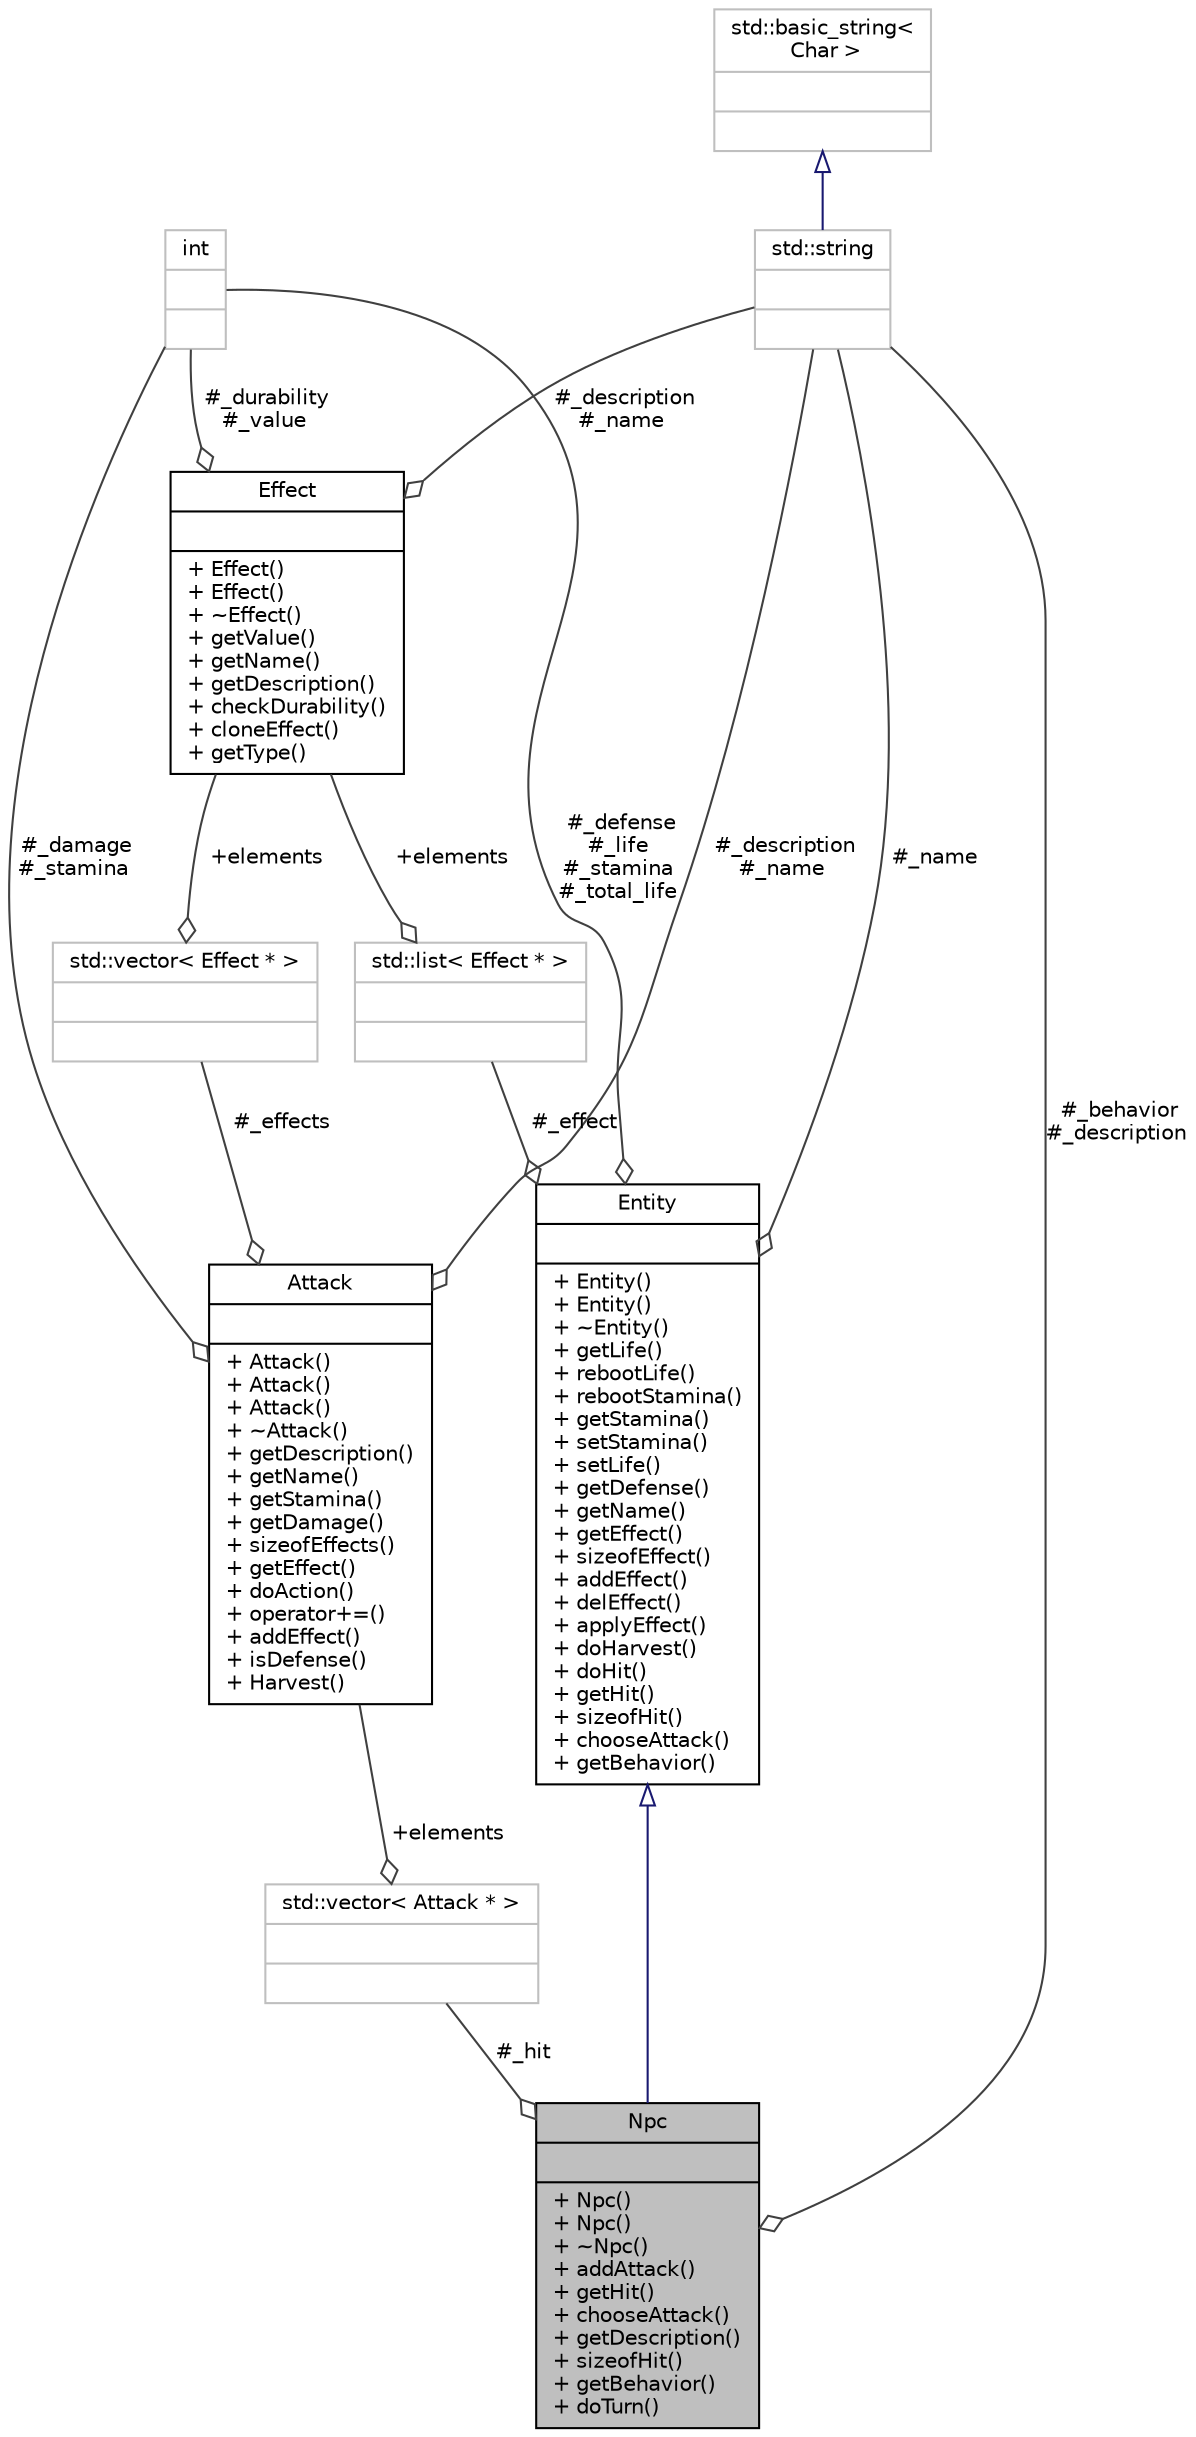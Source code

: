 digraph "Npc"
{
 // LATEX_PDF_SIZE
  edge [fontname="Helvetica",fontsize="10",labelfontname="Helvetica",labelfontsize="10"];
  node [fontname="Helvetica",fontsize="10",shape=record];
  Node1 [label="{Npc\n||+ Npc()\l+ Npc()\l+ ~Npc()\l+ addAttack()\l+ getHit()\l+ chooseAttack()\l+ getDescription()\l+ sizeofHit()\l+ getBehavior()\l+ doTurn()\l}",height=0.2,width=0.4,color="black", fillcolor="grey75", style="filled", fontcolor="black",tooltip=" "];
  Node2 -> Node1 [dir="back",color="midnightblue",fontsize="10",style="solid",arrowtail="onormal",fontname="Helvetica"];
  Node2 [label="{Entity\n||+ Entity()\l+ Entity()\l+ ~Entity()\l+ getLife()\l+ rebootLife()\l+ rebootStamina()\l+ getStamina()\l+ setStamina()\l+ setLife()\l+ getDefense()\l+ getName()\l+ getEffect()\l+ sizeofEffect()\l+ addEffect()\l+ delEffect()\l+ applyEffect()\l+ doHarvest()\l+ doHit()\l+ getHit()\l+ sizeofHit()\l+ chooseAttack()\l+ getBehavior()\l}",height=0.2,width=0.4,color="black", fillcolor="white", style="filled",URL="$classEntity.html",tooltip=" "];
  Node3 -> Node2 [color="grey25",fontsize="10",style="solid",label=" #_defense\n#_life\n#_stamina\n#_total_life" ,arrowhead="odiamond",fontname="Helvetica"];
  Node3 [label="{int\n||}",height=0.2,width=0.4,color="grey75", fillcolor="white", style="filled",tooltip=" "];
  Node4 -> Node2 [color="grey25",fontsize="10",style="solid",label=" #_name" ,arrowhead="odiamond",fontname="Helvetica"];
  Node4 [label="{std::string\n||}",height=0.2,width=0.4,color="grey75", fillcolor="white", style="filled",tooltip=" "];
  Node5 -> Node4 [dir="back",color="midnightblue",fontsize="10",style="solid",arrowtail="onormal",fontname="Helvetica"];
  Node5 [label="{std::basic_string\<\l Char \>\n||}",height=0.2,width=0.4,color="grey75", fillcolor="white", style="filled",tooltip=" "];
  Node6 -> Node2 [color="grey25",fontsize="10",style="solid",label=" #_effect" ,arrowhead="odiamond",fontname="Helvetica"];
  Node6 [label="{std::list\< Effect * \>\n||}",height=0.2,width=0.4,color="grey75", fillcolor="white", style="filled",tooltip=" "];
  Node7 -> Node6 [color="grey25",fontsize="10",style="solid",label=" +elements" ,arrowhead="odiamond",fontname="Helvetica"];
  Node7 [label="{Effect\n||+ Effect()\l+ Effect()\l+ ~Effect()\l+ getValue()\l+ getName()\l+ getDescription()\l+ checkDurability()\l+ cloneEffect()\l+ getType()\l}",height=0.2,width=0.4,color="black", fillcolor="white", style="filled",URL="$classEffect.html",tooltip=" "];
  Node3 -> Node7 [color="grey25",fontsize="10",style="solid",label=" #_durability\n#_value" ,arrowhead="odiamond",fontname="Helvetica"];
  Node4 -> Node7 [color="grey25",fontsize="10",style="solid",label=" #_description\n#_name" ,arrowhead="odiamond",fontname="Helvetica"];
  Node8 -> Node1 [color="grey25",fontsize="10",style="solid",label=" #_hit" ,arrowhead="odiamond",fontname="Helvetica"];
  Node8 [label="{std::vector\< Attack * \>\n||}",height=0.2,width=0.4,color="grey75", fillcolor="white", style="filled",tooltip=" "];
  Node9 -> Node8 [color="grey25",fontsize="10",style="solid",label=" +elements" ,arrowhead="odiamond",fontname="Helvetica"];
  Node9 [label="{Attack\n||+ Attack()\l+ Attack()\l+ Attack()\l+ ~Attack()\l+ getDescription()\l+ getName()\l+ getStamina()\l+ getDamage()\l+ sizeofEffects()\l+ getEffect()\l+ doAction()\l+ operator+=()\l+ addEffect()\l+ isDefense()\l+ Harvest()\l}",height=0.2,width=0.4,color="black", fillcolor="white", style="filled",URL="$classAttack.html",tooltip=" "];
  Node10 -> Node9 [color="grey25",fontsize="10",style="solid",label=" #_effects" ,arrowhead="odiamond",fontname="Helvetica"];
  Node10 [label="{std::vector\< Effect * \>\n||}",height=0.2,width=0.4,color="grey75", fillcolor="white", style="filled",tooltip=" "];
  Node7 -> Node10 [color="grey25",fontsize="10",style="solid",label=" +elements" ,arrowhead="odiamond",fontname="Helvetica"];
  Node3 -> Node9 [color="grey25",fontsize="10",style="solid",label=" #_damage\n#_stamina" ,arrowhead="odiamond",fontname="Helvetica"];
  Node4 -> Node9 [color="grey25",fontsize="10",style="solid",label=" #_description\n#_name" ,arrowhead="odiamond",fontname="Helvetica"];
  Node4 -> Node1 [color="grey25",fontsize="10",style="solid",label=" #_behavior\n#_description" ,arrowhead="odiamond",fontname="Helvetica"];
}
